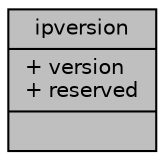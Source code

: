 digraph "ipversion"
{
 // LATEX_PDF_SIZE
  edge [fontname="Helvetica",fontsize="10",labelfontname="Helvetica",labelfontsize="10"];
  node [fontname="Helvetica",fontsize="10",shape=record];
  Node1 [label="{ipversion\n|+ version\l+ reserved\l|}",height=0.2,width=0.4,color="black", fillcolor="grey75", style="filled", fontcolor="black",tooltip=" "];
}
